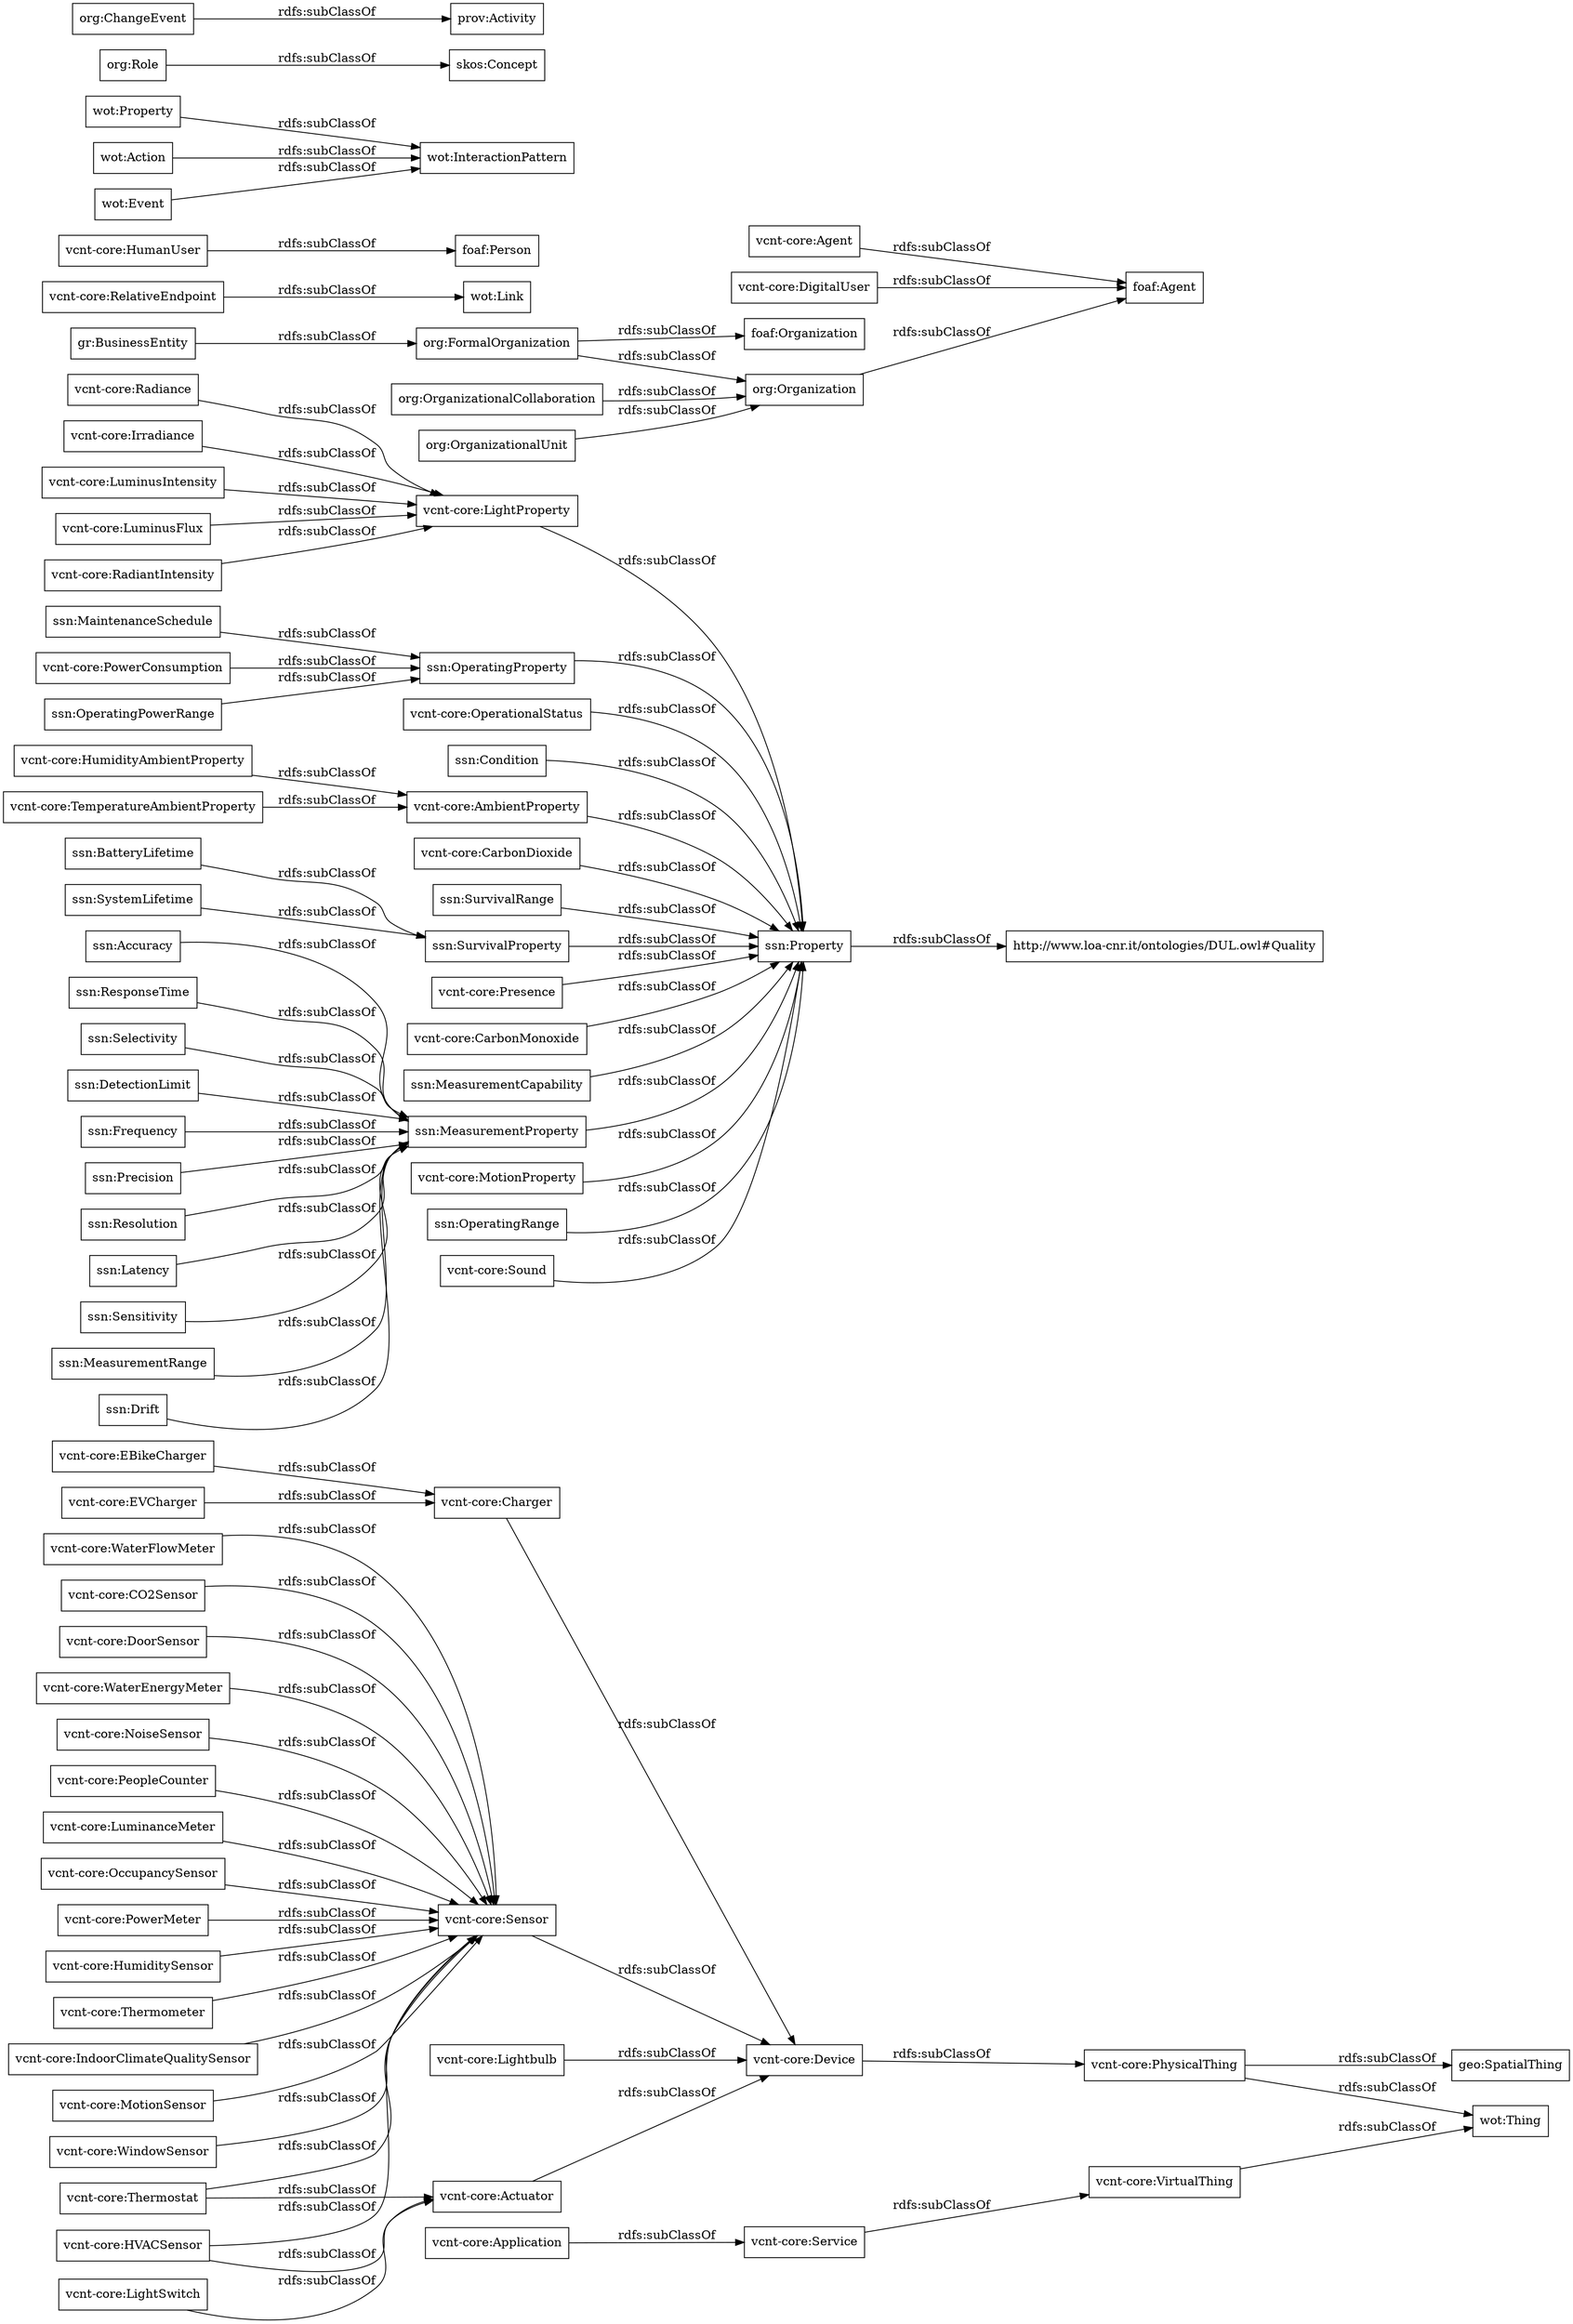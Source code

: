 digraph ar2dtool_diagram { 
rankdir=LR;
size="1000"
node [shape = rectangle, color="black"]; "vcnt-core:LuminanceMeter" "vcnt-core:PhysicalThing" "ssn:Accuracy" "vcnt-core:LightProperty" "vcnt-core:Lightbulb" "vcnt-core:HVACSensor" "ssn:DetectionLimit" "vcnt-core:Application" "vcnt-core:OperationalStatus" "ssn:Frequency" "ssn:Condition" "vcnt-core:OccupancySensor" "vcnt-core:Agent" "vcnt-core:RelativeEndpoint" "vcnt-core:Device" "ssn:Precision" "ssn:Resolution" "vcnt-core:EBikeCharger" "http://www.loa-cnr.it/ontologies/DUL.owl#Quality" "vcnt-core:PowerMeter" "vcnt-core:Actuator" "ssn:OperatingProperty" "vcnt-core:HumiditySensor" "ssn:OperatingPowerRange" "ssn:MaintenanceSchedule" "vcnt-core:LuminusFlux" "ssn:Latency" "vcnt-core:RadiantIntensity" "vcnt-core:CarbonDioxide" "ssn:SurvivalRange" "ssn:Sensitivity" "vcnt-core:Thermometer" "vcnt-core:IndoorClimateQualitySensor" "vcnt-core:HumanUser" "vcnt-core:MotionSensor" "vcnt-core:AmbientProperty" "vcnt-core:Radiance" "vcnt-core:DigitalUser" "vcnt-core:WindowSensor" "ssn:MeasurementRange" "vcnt-core:Charger" "geo:SpatialThing" "ssn:SystemLifetime" "vcnt-core:Presence" "vcnt-core:WaterFlowMeter" "ssn:Property" "ssn:MeasurementProperty" "vcnt-core:CarbonMonoxide" "vcnt-core:CO2Sensor" "ssn:MeasurementCapability" "ssn:BatteryLifetime" "vcnt-core:DoorSensor" "vcnt-core:WaterEnergyMeter" "ssn:Drift" "vcnt-core:EVCharger" "vcnt-core:Irradiance" "vcnt-core:PowerConsumption" "ssn:ResponseTime" "vcnt-core:NoiseSensor" "vcnt-core:TemperatureAmbientProperty" "vcnt-core:Sensor" "vcnt-core:VirtualThing" "vcnt-core:LightSwitch" "ssn:Selectivity" "vcnt-core:Service" "ssn:SurvivalProperty" "vcnt-core:LuminusIntensity" "vcnt-core:MotionProperty" "vcnt-core:PeopleCounter" "ssn:OperatingRange" "vcnt-core:Thermostat" "vcnt-core:Sound" "vcnt-core:HumidityAmbientProperty" "wot:Thing" "wot:InteractionPattern" "wot:Property" "wot:Action" "wot:Event" "wot:Link" "org:FormalOrganization" "org:OrganizationalCollaboration" "org:Organization" "org:Role" "org:OrganizationalUnit" "org:ChangeEvent" ; /*classes style*/
	"org:Role" -> "skos:Concept" [ label = "rdfs:subClassOf" ];
	"org:OrganizationalUnit" -> "org:Organization" [ label = "rdfs:subClassOf" ];
	"vcnt-core:CarbonMonoxide" -> "ssn:Property" [ label = "rdfs:subClassOf" ];
	"vcnt-core:Device" -> "vcnt-core:PhysicalThing" [ label = "rdfs:subClassOf" ];
	"vcnt-core:Charger" -> "vcnt-core:Device" [ label = "rdfs:subClassOf" ];
	"ssn:Accuracy" -> "ssn:MeasurementProperty" [ label = "rdfs:subClassOf" ];
	"vcnt-core:PowerConsumption" -> "ssn:OperatingProperty" [ label = "rdfs:subClassOf" ];
	"ssn:Latency" -> "ssn:MeasurementProperty" [ label = "rdfs:subClassOf" ];
	"vcnt-core:HumiditySensor" -> "vcnt-core:Sensor" [ label = "rdfs:subClassOf" ];
	"vcnt-core:IndoorClimateQualitySensor" -> "vcnt-core:Sensor" [ label = "rdfs:subClassOf" ];
	"vcnt-core:PeopleCounter" -> "vcnt-core:Sensor" [ label = "rdfs:subClassOf" ];
	"vcnt-core:HumanUser" -> "foaf:Person" [ label = "rdfs:subClassOf" ];
	"vcnt-core:MotionProperty" -> "ssn:Property" [ label = "rdfs:subClassOf" ];
	"vcnt-core:Actuator" -> "vcnt-core:Device" [ label = "rdfs:subClassOf" ];
	"vcnt-core:WindowSensor" -> "vcnt-core:Sensor" [ label = "rdfs:subClassOf" ];
	"vcnt-core:LuminusFlux" -> "vcnt-core:LightProperty" [ label = "rdfs:subClassOf" ];
	"ssn:Property" -> "http://www.loa-cnr.it/ontologies/DUL.owl#Quality" [ label = "rdfs:subClassOf" ];
	"ssn:MeasurementProperty" -> "ssn:Property" [ label = "rdfs:subClassOf" ];
	"vcnt-core:Thermometer" -> "vcnt-core:Sensor" [ label = "rdfs:subClassOf" ];
	"vcnt-core:EBikeCharger" -> "vcnt-core:Charger" [ label = "rdfs:subClassOf" ];
	"vcnt-core:LuminanceMeter" -> "vcnt-core:Sensor" [ label = "rdfs:subClassOf" ];
	"ssn:ResponseTime" -> "ssn:MeasurementProperty" [ label = "rdfs:subClassOf" ];
	"wot:Action" -> "wot:InteractionPattern" [ label = "rdfs:subClassOf" ];
	"vcnt-core:CO2Sensor" -> "vcnt-core:Sensor" [ label = "rdfs:subClassOf" ];
	"vcnt-core:DoorSensor" -> "vcnt-core:Sensor" [ label = "rdfs:subClassOf" ];
	"vcnt-core:MotionSensor" -> "vcnt-core:Sensor" [ label = "rdfs:subClassOf" ];
	"vcnt-core:Agent" -> "foaf:Agent" [ label = "rdfs:subClassOf" ];
	"ssn:OperatingRange" -> "ssn:Property" [ label = "rdfs:subClassOf" ];
	"vcnt-core:Lightbulb" -> "vcnt-core:Device" [ label = "rdfs:subClassOf" ];
	"vcnt-core:Application" -> "vcnt-core:Service" [ label = "rdfs:subClassOf" ];
	"ssn:MeasurementRange" -> "ssn:MeasurementProperty" [ label = "rdfs:subClassOf" ];
	"org:Organization" -> "foaf:Agent" [ label = "rdfs:subClassOf" ];
	"vcnt-core:VirtualThing" -> "wot:Thing" [ label = "rdfs:subClassOf" ];
	"vcnt-core:LuminusIntensity" -> "vcnt-core:LightProperty" [ label = "rdfs:subClassOf" ];
	"vcnt-core:Radiance" -> "vcnt-core:LightProperty" [ label = "rdfs:subClassOf" ];
	"vcnt-core:RelativeEndpoint" -> "wot:Link" [ label = "rdfs:subClassOf" ];
	"vcnt-core:LightProperty" -> "ssn:Property" [ label = "rdfs:subClassOf" ];
	"ssn:SurvivalProperty" -> "ssn:Property" [ label = "rdfs:subClassOf" ];
	"wot:Event" -> "wot:InteractionPattern" [ label = "rdfs:subClassOf" ];
	"ssn:MaintenanceSchedule" -> "ssn:OperatingProperty" [ label = "rdfs:subClassOf" ];
	"vcnt-core:Service" -> "vcnt-core:VirtualThing" [ label = "rdfs:subClassOf" ];
	"vcnt-core:PowerMeter" -> "vcnt-core:Sensor" [ label = "rdfs:subClassOf" ];
	"org:ChangeEvent" -> "prov:Activity" [ label = "rdfs:subClassOf" ];
	"vcnt-core:EVCharger" -> "vcnt-core:Charger" [ label = "rdfs:subClassOf" ];
	"vcnt-core:RadiantIntensity" -> "vcnt-core:LightProperty" [ label = "rdfs:subClassOf" ];
	"ssn:Sensitivity" -> "ssn:MeasurementProperty" [ label = "rdfs:subClassOf" ];
	"vcnt-core:Irradiance" -> "vcnt-core:LightProperty" [ label = "rdfs:subClassOf" ];
	"ssn:Drift" -> "ssn:MeasurementProperty" [ label = "rdfs:subClassOf" ];
	"vcnt-core:TemperatureAmbientProperty" -> "vcnt-core:AmbientProperty" [ label = "rdfs:subClassOf" ];
	"org:OrganizationalCollaboration" -> "org:Organization" [ label = "rdfs:subClassOf" ];
	"vcnt-core:Presence" -> "ssn:Property" [ label = "rdfs:subClassOf" ];
	"ssn:Resolution" -> "ssn:MeasurementProperty" [ label = "rdfs:subClassOf" ];
	"ssn:Precision" -> "ssn:MeasurementProperty" [ label = "rdfs:subClassOf" ];
	"vcnt-core:OperationalStatus" -> "ssn:Property" [ label = "rdfs:subClassOf" ];
	"vcnt-core:PhysicalThing" -> "geo:SpatialThing" [ label = "rdfs:subClassOf" ];
	"vcnt-core:PhysicalThing" -> "wot:Thing" [ label = "rdfs:subClassOf" ];
	"ssn:DetectionLimit" -> "ssn:MeasurementProperty" [ label = "rdfs:subClassOf" ];
	"wot:Property" -> "wot:InteractionPattern" [ label = "rdfs:subClassOf" ];
	"vcnt-core:HVACSensor" -> "vcnt-core:Sensor" [ label = "rdfs:subClassOf" ];
	"vcnt-core:HVACSensor" -> "vcnt-core:Actuator" [ label = "rdfs:subClassOf" ];
	"gr:BusinessEntity" -> "org:FormalOrganization" [ label = "rdfs:subClassOf" ];
	"vcnt-core:NoiseSensor" -> "vcnt-core:Sensor" [ label = "rdfs:subClassOf" ];
	"ssn:OperatingPowerRange" -> "ssn:OperatingProperty" [ label = "rdfs:subClassOf" ];
	"vcnt-core:DigitalUser" -> "foaf:Agent" [ label = "rdfs:subClassOf" ];
	"vcnt-core:CarbonDioxide" -> "ssn:Property" [ label = "rdfs:subClassOf" ];
	"vcnt-core:WaterFlowMeter" -> "vcnt-core:Sensor" [ label = "rdfs:subClassOf" ];
	"vcnt-core:LightSwitch" -> "vcnt-core:Actuator" [ label = "rdfs:subClassOf" ];
	"vcnt-core:HumidityAmbientProperty" -> "vcnt-core:AmbientProperty" [ label = "rdfs:subClassOf" ];
	"vcnt-core:Thermostat" -> "vcnt-core:Sensor" [ label = "rdfs:subClassOf" ];
	"vcnt-core:Thermostat" -> "vcnt-core:Actuator" [ label = "rdfs:subClassOf" ];
	"ssn:OperatingProperty" -> "ssn:Property" [ label = "rdfs:subClassOf" ];
	"vcnt-core:WaterEnergyMeter" -> "vcnt-core:Sensor" [ label = "rdfs:subClassOf" ];
	"vcnt-core:Sound" -> "ssn:Property" [ label = "rdfs:subClassOf" ];
	"ssn:Selectivity" -> "ssn:MeasurementProperty" [ label = "rdfs:subClassOf" ];
	"ssn:BatteryLifetime" -> "ssn:SurvivalProperty" [ label = "rdfs:subClassOf" ];
	"vcnt-core:Sensor" -> "vcnt-core:Device" [ label = "rdfs:subClassOf" ];
	"ssn:SystemLifetime" -> "ssn:SurvivalProperty" [ label = "rdfs:subClassOf" ];
	"vcnt-core:OccupancySensor" -> "vcnt-core:Sensor" [ label = "rdfs:subClassOf" ];
	"ssn:SurvivalRange" -> "ssn:Property" [ label = "rdfs:subClassOf" ];
	"vcnt-core:AmbientProperty" -> "ssn:Property" [ label = "rdfs:subClassOf" ];
	"ssn:Frequency" -> "ssn:MeasurementProperty" [ label = "rdfs:subClassOf" ];
	"ssn:Condition" -> "ssn:Property" [ label = "rdfs:subClassOf" ];
	"ssn:MeasurementCapability" -> "ssn:Property" [ label = "rdfs:subClassOf" ];
	"org:FormalOrganization" -> "org:Organization" [ label = "rdfs:subClassOf" ];
	"org:FormalOrganization" -> "foaf:Organization" [ label = "rdfs:subClassOf" ];

}
